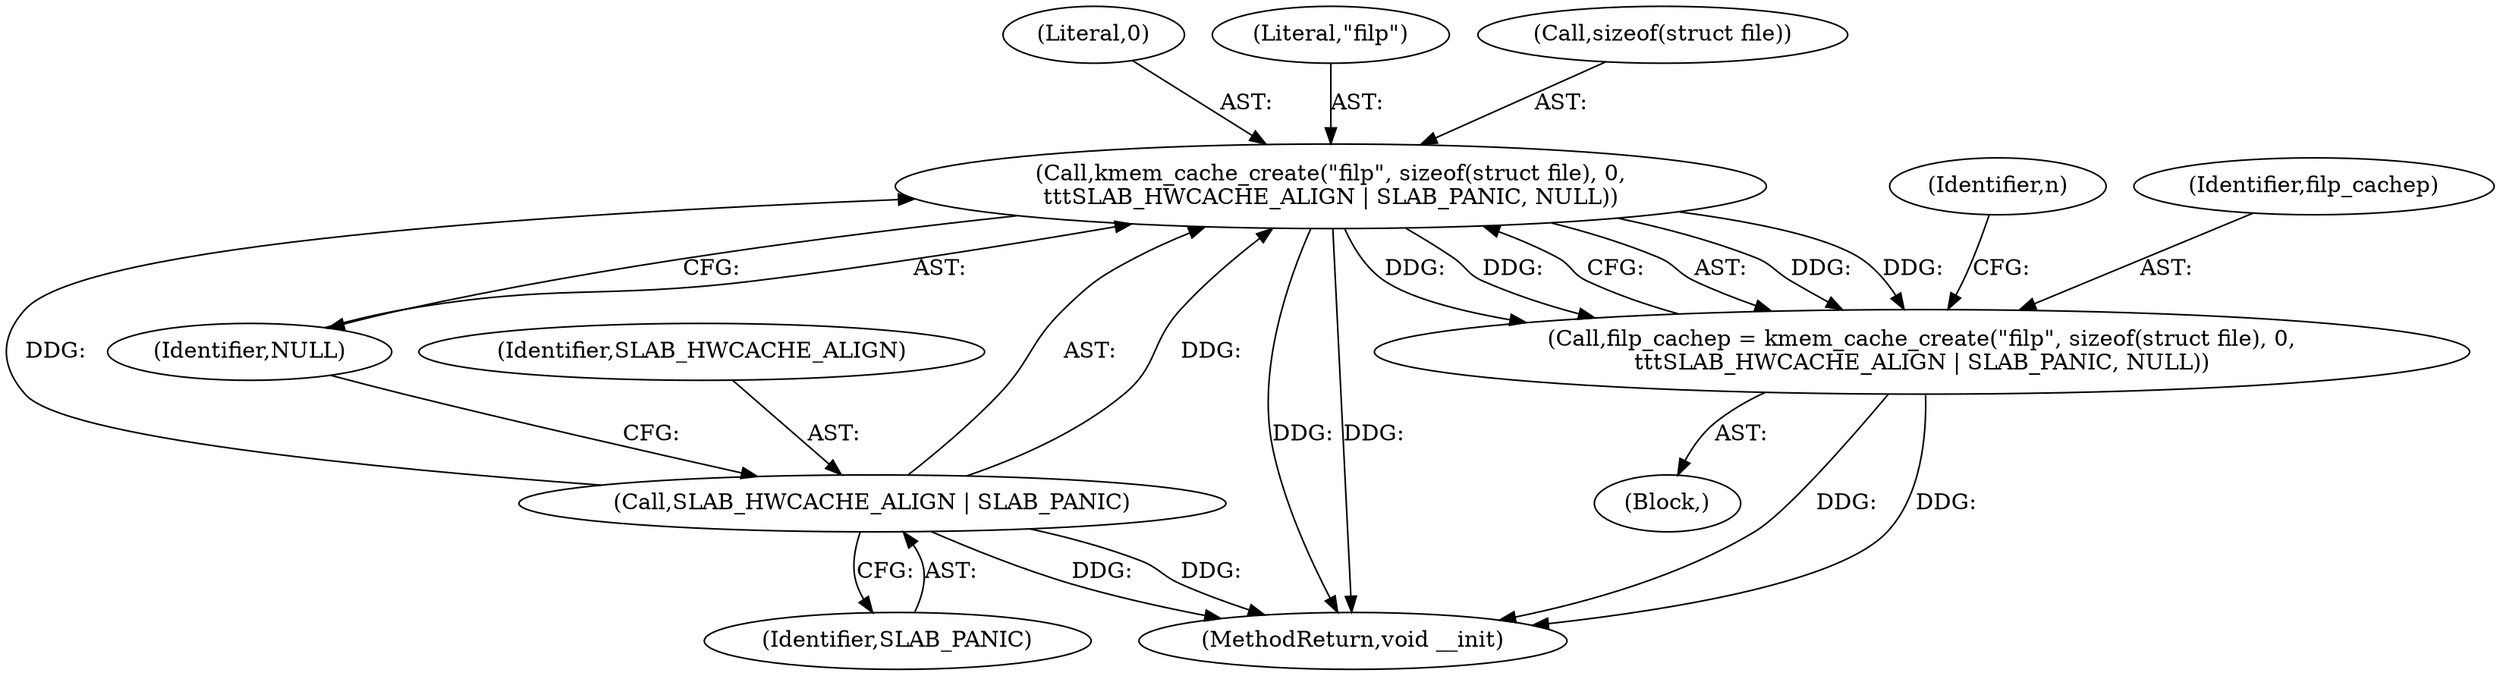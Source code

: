 digraph "0_linux_eee5cc2702929fd41cce28058dc6d6717f723f87_4@API" {
"1000107" [label="(Call,kmem_cache_create(\"filp\", sizeof(struct file), 0,\n\t\t\tSLAB_HWCACHE_ALIGN | SLAB_PANIC, NULL))"];
"1000112" [label="(Call,SLAB_HWCACHE_ALIGN | SLAB_PANIC)"];
"1000105" [label="(Call,filp_cachep = kmem_cache_create(\"filp\", sizeof(struct file), 0,\n\t\t\tSLAB_HWCACHE_ALIGN | SLAB_PANIC, NULL))"];
"1000105" [label="(Call,filp_cachep = kmem_cache_create(\"filp\", sizeof(struct file), 0,\n\t\t\tSLAB_HWCACHE_ALIGN | SLAB_PANIC, NULL))"];
"1000130" [label="(MethodReturn,void __init)"];
"1000113" [label="(Identifier,SLAB_HWCACHE_ALIGN)"];
"1000103" [label="(Block,)"];
"1000111" [label="(Literal,0)"];
"1000117" [label="(Identifier,n)"];
"1000108" [label="(Literal,\"filp\")"];
"1000107" [label="(Call,kmem_cache_create(\"filp\", sizeof(struct file), 0,\n\t\t\tSLAB_HWCACHE_ALIGN | SLAB_PANIC, NULL))"];
"1000109" [label="(Call,sizeof(struct file))"];
"1000115" [label="(Identifier,NULL)"];
"1000114" [label="(Identifier,SLAB_PANIC)"];
"1000112" [label="(Call,SLAB_HWCACHE_ALIGN | SLAB_PANIC)"];
"1000106" [label="(Identifier,filp_cachep)"];
"1000107" -> "1000105"  [label="AST: "];
"1000107" -> "1000115"  [label="CFG: "];
"1000108" -> "1000107"  [label="AST: "];
"1000109" -> "1000107"  [label="AST: "];
"1000111" -> "1000107"  [label="AST: "];
"1000112" -> "1000107"  [label="AST: "];
"1000115" -> "1000107"  [label="AST: "];
"1000105" -> "1000107"  [label="CFG: "];
"1000107" -> "1000130"  [label="DDG: "];
"1000107" -> "1000130"  [label="DDG: "];
"1000107" -> "1000105"  [label="DDG: "];
"1000107" -> "1000105"  [label="DDG: "];
"1000107" -> "1000105"  [label="DDG: "];
"1000107" -> "1000105"  [label="DDG: "];
"1000112" -> "1000107"  [label="DDG: "];
"1000112" -> "1000107"  [label="DDG: "];
"1000112" -> "1000114"  [label="CFG: "];
"1000113" -> "1000112"  [label="AST: "];
"1000114" -> "1000112"  [label="AST: "];
"1000115" -> "1000112"  [label="CFG: "];
"1000112" -> "1000130"  [label="DDG: "];
"1000112" -> "1000130"  [label="DDG: "];
"1000105" -> "1000103"  [label="AST: "];
"1000106" -> "1000105"  [label="AST: "];
"1000117" -> "1000105"  [label="CFG: "];
"1000105" -> "1000130"  [label="DDG: "];
"1000105" -> "1000130"  [label="DDG: "];
}

